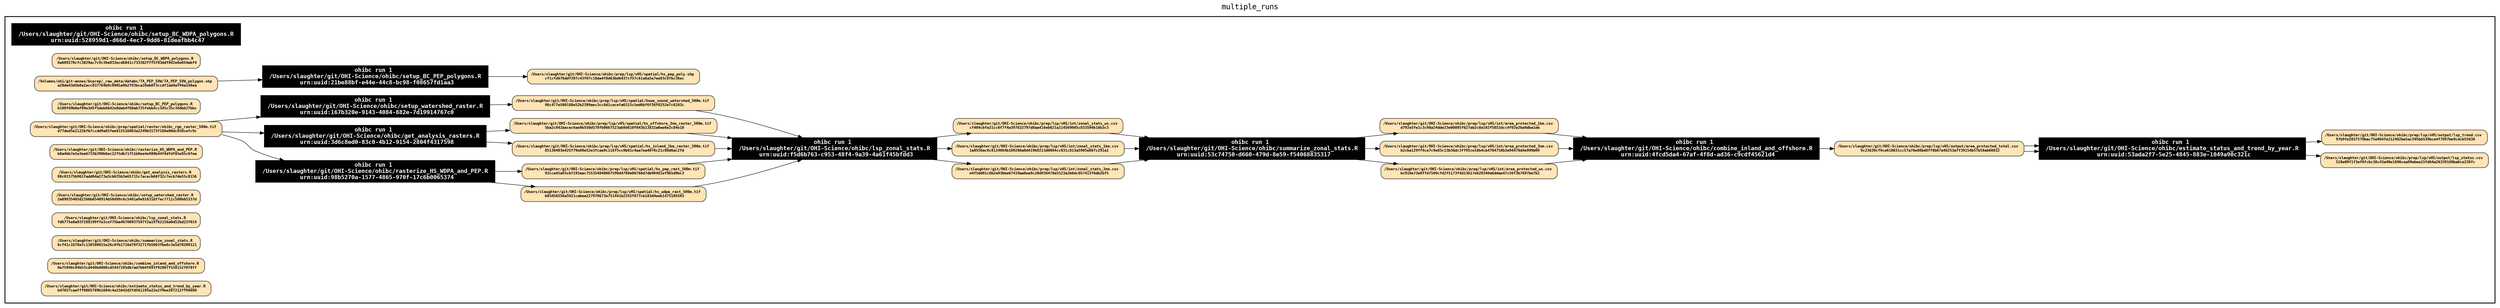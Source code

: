 
digraph rm_data_view {
rankdir=LR
fontname=Courier; fontsize=18; labelloc=t
label="multiple_runs"
subgraph cluster_workflow { label=""; color=black; penwidth=2
subgraph cluster_workflow_inner { label=""; color=white
node[shape=box style=filled fillcolor="black" peripheries=1 fontname="Courier-Bold" fontcolor=white]
"urn:uuid:528959d1-d66d-4ec7-9dd6-81deafbb4c47" [shape=record label="ohibc run 1 \n /Users/slaughter/git/OHI-Science/ohibc/setup_BC_WDPA_polygons.R \n urn:uuid:528959d1-d66d-4ec7-9dd6-81deafbb4c47"]
"urn:uuid:21be88bf-e44e-44c8-bc98-f08657fd1aa3" [shape=record label="ohibc run 1 \n /Users/slaughter/git/OHI-Science/ohibc/setup_BC_PEP_polygons.R \n urn:uuid:21be88bf-e44e-44c8-bc98-f08657fd1aa3"]
"urn:uuid:98b5270a-1577-4865-970f-17c6b0065374" [shape=record label="ohibc run 1 \n /Users/slaughter/git/OHI-Science/ohibc/rasterize_HS_WDPA_and_PEP.R \n urn:uuid:98b5270a-1577-4865-970f-17c6b0065374"]
"urn:uuid:3d6c8ed0-83c0-4b12-9154-2804f4317598" [shape=record label="ohibc run 1 \n /Users/slaughter/git/OHI-Science/ohibc/get_analysis_rasters.R \n urn:uuid:3d6c8ed0-83c0-4b12-9154-2804f4317598"]
"urn:uuid:167b320e-9143-4084-882e-7d19914767c0" [shape=record label="ohibc run 1 \n /Users/slaughter/git/OHI-Science/ohibc/setup_watershed_raster.R \n urn:uuid:167b320e-9143-4084-882e-7d19914767c0"]
"urn:uuid:f5d6b763-c953-48f4-9a39-4a61f45bfdd3" [shape=record label="ohibc run 1 \n /Users/slaughter/git/OHI-Science/ohibc/lsp_zonal_stats.R \n urn:uuid:f5d6b763-c953-48f4-9a39-4a61f45bfdd3"]
"urn:uuid:53c74750-d660-479d-8e59-f54068835317" [shape=record label="ohibc run 1 \n /Users/slaughter/git/OHI-Science/ohibc/summarize_zonal_stats.R \n urn:uuid:53c74750-d660-479d-8e59-f54068835317"]
"urn:uuid:4fcd5da4-67af-4f8d-ad36-c9cdf45621d4" [shape=record label="ohibc run 1 \n /Users/slaughter/git/OHI-Science/ohibc/combine_inland_and_offshore.R \n urn:uuid:4fcd5da4-67af-4f8d-ad36-c9cdf45621d4"]
"urn:uuid:53ada2f7-5e25-4845-883e-1049a90c321c" [shape=record label="ohibc run 1 \n /Users/slaughter/git/OHI-Science/ohibc/estimate_status_and_trend_by_year.R \n urn:uuid:53ada2f7-5e25-4845-883e-1049a90c321c"]
node[shape=box style="rounded,filled" fillcolor="#FFE4B5" peripheries=1 fontname="Courier-Bold" fontsize=9 fontcolor=black]
"8a689270cfc3829ac7c9c36a933ecd6841c733362fff5f03ddf842e6e654abf4" [shape=record label="/Users/slaughter/git/OHI-Science/ohibc/setup_BC_WDPA_polygons.R \n 8a689270cfc3829ac7c9c36a933ecd6841c733362fff5f03ddf842e6e654abf4"]
"a28de43d5b8a2acc037764b9c0985a9b2f93bca28ab0f3ccdf1ed4af94a148ea" [shape=record label="/Volumes/ohi/git-annex/bcprep/_raw_data/databc/TA_PEP_SVW/TA_PEP_SVW_polygon.shp \n a28de43d5b8a2acc037764b9c0985a9b2f93bca28ab0f3ccdf1ed4af94a148ea"]
"cf1cfd676ddf397c43f07c18da4f8d63bd6437cf57c61a6a5a7ea93c8fbc36ec" [shape=record label="/Users/slaughter/git/OHI-Science/ohibc/prep/lsp/vHS/spatial/hs_pep_poly.shp \n cf1cfd676ddf397c43f07c18da4f8d63bd6437cf57c61a6a5a7ea93c8fbc36ec"]
"b180f69b0af89e3d5f5deb6642e0dab4f60ab725febb4cc345c35c34dbb27bbc" [shape=record label="/Users/slaughter/git/OHI-Science/ohibc/setup_BC_PEP_polygons.R \n b180f69b0af89e3d5f5deb6642e0dab4f60ab725febb4cc345c35c34dbb27bbc"]
"d77ded5e2122bfb7ccdd9a65fae815516063a2249b3173f188e00dc850cefc9c" [shape=record label="/Users/slaughter/git/OHI-Science/ohibc/prep/spatial/raster/ohibc_rgn_raster_500m.tif \n d77ded5e2122bfb7ccdd9a65fae815516063a2249b3173f188e00dc850cefc9c"]
"b03456556a5921cabea227978673e751441b2255f877cb183d4eeb1475105593" [shape=record label="/Users/slaughter/git/OHI-Science/ohibc/prep/lsp/vHS/spatial/hs_wdpa_rast_500m.tif \n b03456556a5921cabea227978673e751441b2255f877cb183d4eeb1475105593"]
"93cca45a93cbf195aac755354840087590d4788e06768d7db90481ef9b5d9bc3" [shape=record label="/Users/slaughter/git/OHI-Science/ohibc/prep/lsp/vHS/spatial/hs_pep_rast_500m.tif \n 93cca45a93cbf195aac755354840087590d4788e06768d7db90481ef9b5d9bc3"]
"b8a4bb7e5e3ea6733b390b6ec22f5db71f51b8ee4e980b44f8dfdf85e85c6fea" [shape=record label="/Users/slaughter/git/OHI-Science/ohibc/rasterize_HS_WDPA_and_PEP.R \n b8a4bb7e5e3ea6733b390b6ec22f5db71f51b8ee4e980b44f8dfdf85e85c6fea"]
"d77ded5e2122bfb7ccdd9a65fae815516063a2249b3173f188e00dc850cefc9c" [shape=record label="/Users/slaughter/git/OHI-Science/ohibc/prep/spatial/raster/ohibc_rgn_raster_500m.tif \n d77ded5e2122bfb7ccdd9a65fae815516063a2249b3173f188e00dc850cefc9c"]
"85130403e425f79e80e52e3fcaa9c116f5cc0b01c4aa7ea4078c21c08d6ac2fd" [shape=record label="/Users/slaughter/git/OHI-Science/ohibc/prep/lsp/vHS/spatial/hs_inland_1km_raster_500m.tif \n 85130403e425f79e80e52e3fcaa9c116f5cc0b01c4aa7ea4078c21c08d6ac2fd"]
"5ba2c041bacec6ae9b550d578fb0667523ab9d610f043b13832a0ae6e2c84e10" [shape=record label="/Users/slaughter/git/OHI-Science/ohibc/prep/lsp/vHS/spatial/hs_offshore_3nm_raster_500m.tif \n 5ba2c041bacec6ae9b550d578fb0667523ab9d610f043b13832a0ae6e2c84e10"]
"88c01575b961fadd04a273a3cb635b3e65715c7acecb68f32c7ecb7de55c8156" [shape=record label="/Users/slaughter/git/OHI-Science/ohibc/get_analysis_rasters.R \n 88c01575b961fadd04a273a3cb635b3e65715c7acecb68f32c7ecb7de55c8156"]
"d77ded5e2122bfb7ccdd9a65fae815516063a2249b3173f188e00dc850cefc9c" [shape=record label="/Users/slaughter/git/OHI-Science/ohibc/prep/spatial/raster/ohibc_rgn_raster_500m.tif \n d77ded5e2122bfb7ccdd9a65fae815516063a2249b3173f188e00dc850cefc9c"]
"98c477e500188e52b2399aec3cc8d1cecefa6315c5ed6bf6f36f8252e7c6103c" [shape=record label="/Users/slaughter/git/OHI-Science/ohibc/prep/lsp/vHS/spatial/howe_sound_watershed_500m.tif \n 98c477e500188e52b2399aec3cc8d1cecefa6315c5ed6bf6f36f8252e7c6103c"]
"2a8983540582266b0540914b58d99c6c5401a9e91631df7ec7711c580b65337d" [shape=record label="/Users/slaughter/git/OHI-Science/ohibc/setup_watershed_raster.R \n 2a8983540582266b0540914b58d99c6c5401a9e91631df7ec7711c580b65337d"]
"5ba2c041bacec6ae9b550d578fb0667523ab9d610f043b13832a0ae6e2c84e10" [shape=record label="/Users/slaughter/git/OHI-Science/ohibc/prep/lsp/vHS/spatial/hs_offshore_3nm_raster_500m.tif \n 5ba2c041bacec6ae9b550d578fb0667523ab9d610f043b13832a0ae6e2c84e10"]
"85130403e425f79e80e52e3fcaa9c116f5cc0b01c4aa7ea4078c21c08d6ac2fd" [shape=record label="/Users/slaughter/git/OHI-Science/ohibc/prep/lsp/vHS/spatial/hs_inland_1km_raster_500m.tif \n 85130403e425f79e80e52e3fcaa9c116f5cc0b01c4aa7ea4078c21c08d6ac2fd"]
"98c477e500188e52b2399aec3cc8d1cecefa6315c5ed6bf6f36f8252e7c6103c" [shape=record label="/Users/slaughter/git/OHI-Science/ohibc/prep/lsp/vHS/spatial/howe_sound_watershed_500m.tif \n 98c477e500188e52b2399aec3cc8d1cecefa6315c5ed6bf6f36f8252e7c6103c"]
"93cca45a93cbf195aac755354840087590d4788e06768d7db90481ef9b5d9bc3" [shape=record label="/Users/slaughter/git/OHI-Science/ohibc/prep/lsp/vHS/spatial/hs_pep_rast_500m.tif \n 93cca45a93cbf195aac755354840087590d4788e06768d7db90481ef9b5d9bc3"]
"b03456556a5921cabea227978673e751441b2255f877cb183d4eeb1475105593" [shape=record label="/Users/slaughter/git/OHI-Science/ohibc/prep/lsp/vHS/spatial/hs_wdpa_rast_500m.tif \n b03456556a5921cabea227978673e751441b2255f877cb183d4eeb1475105593"]
"e4f5dd01c6b2e03bbe67419aa6ea9c20d938478e5523a2b6dc057413f6db2bf5" [shape=record label="/Users/slaughter/git/OHI-Science/ohibc/prep/lsp/vHS/int/zonal_stats_3nm.csv \n e4f5dd01c6b2e03bbe67419aa6ea9c20d938478e5523a2b6dc057413f6db2bf5"]
"1a8556ac0c8124864b109286a0d419b9213d0084cc831c813a5905e887c291a1" [shape=record label="/Users/slaughter/git/OHI-Science/ohibc/prep/lsp/vHS/int/zonal_stats_1km.csv \n 1a8556ac0c8124864b109286a0d419b9213d0084cc831c813a5905e887c291a1"]
"cf404cbfa31cc0f7f4a397632797d8aa416eb621a214569945c833594b16b3c3" [shape=record label="/Users/slaughter/git/OHI-Science/ohibc/prep/lsp/vHS/int/zonal_stats_ws.csv \n cf404cbfa31cc0f7f4a397632797d8aa416eb621a214569945c833594b16b3c3"]
"fd6775e8a93f288199ffe3cef75ba46700937507f2a19762156a0d52bd22f014" [shape=record label="/Users/slaughter/git/OHI-Science/ohibc/lsp_zonal_stats.R \n fd6775e8a93f288199ffe3cef75ba46700937507f2a19762156a0d52bd22f014"]
"e4f5dd01c6b2e03bbe67419aa6ea9c20d938478e5523a2b6dc057413f6db2bf5" [shape=record label="/Users/slaughter/git/OHI-Science/ohibc/prep/lsp/vHS/int/zonal_stats_3nm.csv \n e4f5dd01c6b2e03bbe67419aa6ea9c20d938478e5523a2b6dc057413f6db2bf5"]
"1a8556ac0c8124864b109286a0d419b9213d0084cc831c813a5905e887c291a1" [shape=record label="/Users/slaughter/git/OHI-Science/ohibc/prep/lsp/vHS/int/zonal_stats_1km.csv \n 1a8556ac0c8124864b109286a0d419b9213d0084cc831c813a5905e887c291a1"]
"cf404cbfa31cc0f7f4a397632797d8aa416eb621a214569945c833594b16b3c3" [shape=record label="/Users/slaughter/git/OHI-Science/ohibc/prep/lsp/vHS/int/zonal_stats_ws.csv \n cf404cbfa31cc0f7f4a397632797d8aa416eb621a214569945c833594b16b3c3"]
"bc918e73e8ffd7509cfd2f5173f4d13b17e620340a6ddae47c56f3b7697be7b1" [shape=record label="/Users/slaughter/git/OHI-Science/ohibc/prep/lsp/vHS/int/area_protected_ws.csv \n bc918e73e8ffd7509cfd2f5173f4d13b17e620340a6ddae47c56f3b7697be7b1"]
"b2cba129ff4ce7c9e83c13b36dc3ff95ce18b4cb4784758b3e94478d4e999b09" [shape=record label="/Users/slaughter/git/OHI-Science/ohibc/prep/lsp/vHS/int/area_protected_3nm.csv \n b2cba129ff4ce7c9e83c13b36dc3ff95ce18b4cb4784758b3e94478d4e999b09"]
"d792e5fe1c3c98a24dde23e00895f627ab2c0a102f5852dcc4f02e2ba9dba1eb" [shape=record label="/Users/slaughter/git/OHI-Science/ohibc/prep/lsp/vHS/int/area_protected_1km.csv \n d792e5fe1c3c98a24dde23e00895f627ab2c0a102f5852dcc4f02e2ba9dba1eb"]
"6cf41c1678afc138580015e26c0fb1716d70f3271fb5063fbe8c3e5d70209121" [shape=record label="/Users/slaughter/git/OHI-Science/ohibc/summarize_zonal_stats.R \n 6cf41c1678afc138580015e26c0fb1716d70f3271fb5063fbe8c3e5d70209121"]
"b2cba129ff4ce7c9e83c13b36dc3ff95ce18b4cb4784758b3e94478d4e999b09" [shape=record label="/Users/slaughter/git/OHI-Science/ohibc/prep/lsp/vHS/int/area_protected_3nm.csv \n b2cba129ff4ce7c9e83c13b36dc3ff95ce18b4cb4784758b3e94478d4e999b09"]
"d792e5fe1c3c98a24dde23e00895f627ab2c0a102f5852dcc4f02e2ba9dba1eb" [shape=record label="/Users/slaughter/git/OHI-Science/ohibc/prep/lsp/vHS/int/area_protected_1km.csv \n d792e5fe1c3c98a24dde23e00895f627ab2c0a102f5852dcc4f02e2ba9dba1eb"]
"bc918e73e8ffd7509cfd2f5173f4d13b17e620340a6ddae47c56f3b7697be7b1" [shape=record label="/Users/slaughter/git/OHI-Science/ohibc/prep/lsp/vHS/int/area_protected_ws.csv \n bc918e73e8ffd7509cfd2f5173f4d13b17e620340a6ddae47c56f3b7697be7b1"]
"9c23639cf9ce610831cc57a78e88bd8ff8b67a46253aff39154b57b58ab60832" [shape=record label="/Users/slaughter/git/OHI-Science/ohibc/prep/lsp/vHS/output/area_protected_total.csv \n 9c23639cf9ce610831cc57a78e88bd8ff8b67a46253aff39154b57b58ab60832"]
"0e75940c84b53cd448b4808cd5447285db7ad7bb4f693f92807f558152f078ff" [shape=record label="/Users/slaughter/git/OHI-Science/ohibc/combine_inland_and_offshore.R \n 0e75940c84b53cd448b4808cd5447285db7ad7bb4f693f92807f558152f078ff"]
"9c23639cf9ce610831cc57a78e88bd8ff8b67a46253aff39154b57b58ab60832" [shape=record label="/Users/slaughter/git/OHI-Science/ohibc/prep/lsp/vHS/output/area_protected_total.csv \n 9c23639cf9ce610831cc57a78e88bd8ff8b67a46253aff39154b57b58ab60832"]
"510e09f1f3ef8fcbc38c43a40e1698cea99ebea15fd64a26339169ba6ce238fc" [shape=record label="/Users/slaughter/git/OHI-Science/ohibc/prep/lsp/vHS/output/lsp_status.csv \n 510e09f1f3ef8fcbc38c43a40e1698cea99ebea15fd64a26339169ba6ce238fc"]
"9c23639cf9ce610831cc57a78e88bd8ff8b67a46253aff39154b57b58ab60832" [shape=record label="/Users/slaughter/git/OHI-Science/ohibc/prep/lsp/vHS/output/area_protected_total.csv \n 9c23639cf9ce610831cc57a78e88bd8ff8b67a46253aff39154b57b58ab60832"]
"97b9fe2837579bac75e964fe212402ba5ac595bb539bce4f7897be9cdcb55638" [shape=record label="/Users/slaughter/git/OHI-Science/ohibc/prep/lsp/vHS/output/lsp_trend.csv \n 97b9fe2837579bac75e964fe212402ba5ac595bb539bce4f7897be9cdcb55638"]
"b47657caafff8865789b1604c4a15642d2fd561195e22e2f9ee287212ff94680" [shape=record label="/Users/slaughter/git/OHI-Science/ohibc/estimate_status_and_trend_by_year.R \n b47657caafff8865789b1604c4a15642d2fd561195e22e2f9ee287212ff94680"]
}}
"a28de43d5b8a2acc037764b9c0985a9b2f93bca28ab0f3ccdf1ed4af94a148ea" -> "urn:uuid:21be88bf-e44e-44c8-bc98-f08657fd1aa3"
"d77ded5e2122bfb7ccdd9a65fae815516063a2249b3173f188e00dc850cefc9c" -> "urn:uuid:98b5270a-1577-4865-970f-17c6b0065374"
"d77ded5e2122bfb7ccdd9a65fae815516063a2249b3173f188e00dc850cefc9c" -> "urn:uuid:3d6c8ed0-83c0-4b12-9154-2804f4317598"
"d77ded5e2122bfb7ccdd9a65fae815516063a2249b3173f188e00dc850cefc9c" -> "urn:uuid:167b320e-9143-4084-882e-7d19914767c0"
"5ba2c041bacec6ae9b550d578fb0667523ab9d610f043b13832a0ae6e2c84e10" -> "urn:uuid:f5d6b763-c953-48f4-9a39-4a61f45bfdd3"
"85130403e425f79e80e52e3fcaa9c116f5cc0b01c4aa7ea4078c21c08d6ac2fd" -> "urn:uuid:f5d6b763-c953-48f4-9a39-4a61f45bfdd3"
"98c477e500188e52b2399aec3cc8d1cecefa6315c5ed6bf6f36f8252e7c6103c" -> "urn:uuid:f5d6b763-c953-48f4-9a39-4a61f45bfdd3"
"93cca45a93cbf195aac755354840087590d4788e06768d7db90481ef9b5d9bc3" -> "urn:uuid:f5d6b763-c953-48f4-9a39-4a61f45bfdd3"
"b03456556a5921cabea227978673e751441b2255f877cb183d4eeb1475105593" -> "urn:uuid:f5d6b763-c953-48f4-9a39-4a61f45bfdd3"
"e4f5dd01c6b2e03bbe67419aa6ea9c20d938478e5523a2b6dc057413f6db2bf5" -> "urn:uuid:53c74750-d660-479d-8e59-f54068835317"
"1a8556ac0c8124864b109286a0d419b9213d0084cc831c813a5905e887c291a1" -> "urn:uuid:53c74750-d660-479d-8e59-f54068835317"
"cf404cbfa31cc0f7f4a397632797d8aa416eb621a214569945c833594b16b3c3" -> "urn:uuid:53c74750-d660-479d-8e59-f54068835317"
"b2cba129ff4ce7c9e83c13b36dc3ff95ce18b4cb4784758b3e94478d4e999b09" -> "urn:uuid:4fcd5da4-67af-4f8d-ad36-c9cdf45621d4"
"d792e5fe1c3c98a24dde23e00895f627ab2c0a102f5852dcc4f02e2ba9dba1eb" -> "urn:uuid:4fcd5da4-67af-4f8d-ad36-c9cdf45621d4"
"bc918e73e8ffd7509cfd2f5173f4d13b17e620340a6ddae47c56f3b7697be7b1" -> "urn:uuid:4fcd5da4-67af-4f8d-ad36-c9cdf45621d4"
"9c23639cf9ce610831cc57a78e88bd8ff8b67a46253aff39154b57b58ab60832" -> "urn:uuid:53ada2f7-5e25-4845-883e-1049a90c321c"
"9c23639cf9ce610831cc57a78e88bd8ff8b67a46253aff39154b57b58ab60832" -> "urn:uuid:53ada2f7-5e25-4845-883e-1049a90c321c"
"urn:uuid:21be88bf-e44e-44c8-bc98-f08657fd1aa3" -> "cf1cfd676ddf397c43f07c18da4f8d63bd6437cf57c61a6a5a7ea93c8fbc36ec"
"urn:uuid:98b5270a-1577-4865-970f-17c6b0065374" -> "b03456556a5921cabea227978673e751441b2255f877cb183d4eeb1475105593"
"urn:uuid:98b5270a-1577-4865-970f-17c6b0065374" -> "93cca45a93cbf195aac755354840087590d4788e06768d7db90481ef9b5d9bc3"
"urn:uuid:3d6c8ed0-83c0-4b12-9154-2804f4317598" -> "85130403e425f79e80e52e3fcaa9c116f5cc0b01c4aa7ea4078c21c08d6ac2fd"
"urn:uuid:3d6c8ed0-83c0-4b12-9154-2804f4317598" -> "5ba2c041bacec6ae9b550d578fb0667523ab9d610f043b13832a0ae6e2c84e10"
"urn:uuid:167b320e-9143-4084-882e-7d19914767c0" -> "98c477e500188e52b2399aec3cc8d1cecefa6315c5ed6bf6f36f8252e7c6103c"
"urn:uuid:f5d6b763-c953-48f4-9a39-4a61f45bfdd3" -> "e4f5dd01c6b2e03bbe67419aa6ea9c20d938478e5523a2b6dc057413f6db2bf5"
"urn:uuid:f5d6b763-c953-48f4-9a39-4a61f45bfdd3" -> "1a8556ac0c8124864b109286a0d419b9213d0084cc831c813a5905e887c291a1"
"urn:uuid:f5d6b763-c953-48f4-9a39-4a61f45bfdd3" -> "cf404cbfa31cc0f7f4a397632797d8aa416eb621a214569945c833594b16b3c3"
"urn:uuid:53c74750-d660-479d-8e59-f54068835317" -> "bc918e73e8ffd7509cfd2f5173f4d13b17e620340a6ddae47c56f3b7697be7b1"
"urn:uuid:53c74750-d660-479d-8e59-f54068835317" -> "b2cba129ff4ce7c9e83c13b36dc3ff95ce18b4cb4784758b3e94478d4e999b09"
"urn:uuid:53c74750-d660-479d-8e59-f54068835317" -> "d792e5fe1c3c98a24dde23e00895f627ab2c0a102f5852dcc4f02e2ba9dba1eb"
"urn:uuid:4fcd5da4-67af-4f8d-ad36-c9cdf45621d4" -> "9c23639cf9ce610831cc57a78e88bd8ff8b67a46253aff39154b57b58ab60832"
"urn:uuid:53ada2f7-5e25-4845-883e-1049a90c321c" -> "510e09f1f3ef8fcbc38c43a40e1698cea99ebea15fd64a26339169ba6ce238fc"
"urn:uuid:53ada2f7-5e25-4845-883e-1049a90c321c" -> "97b9fe2837579bac75e964fe212402ba5ac595bb539bce4f7897be9cdcb55638"
}


